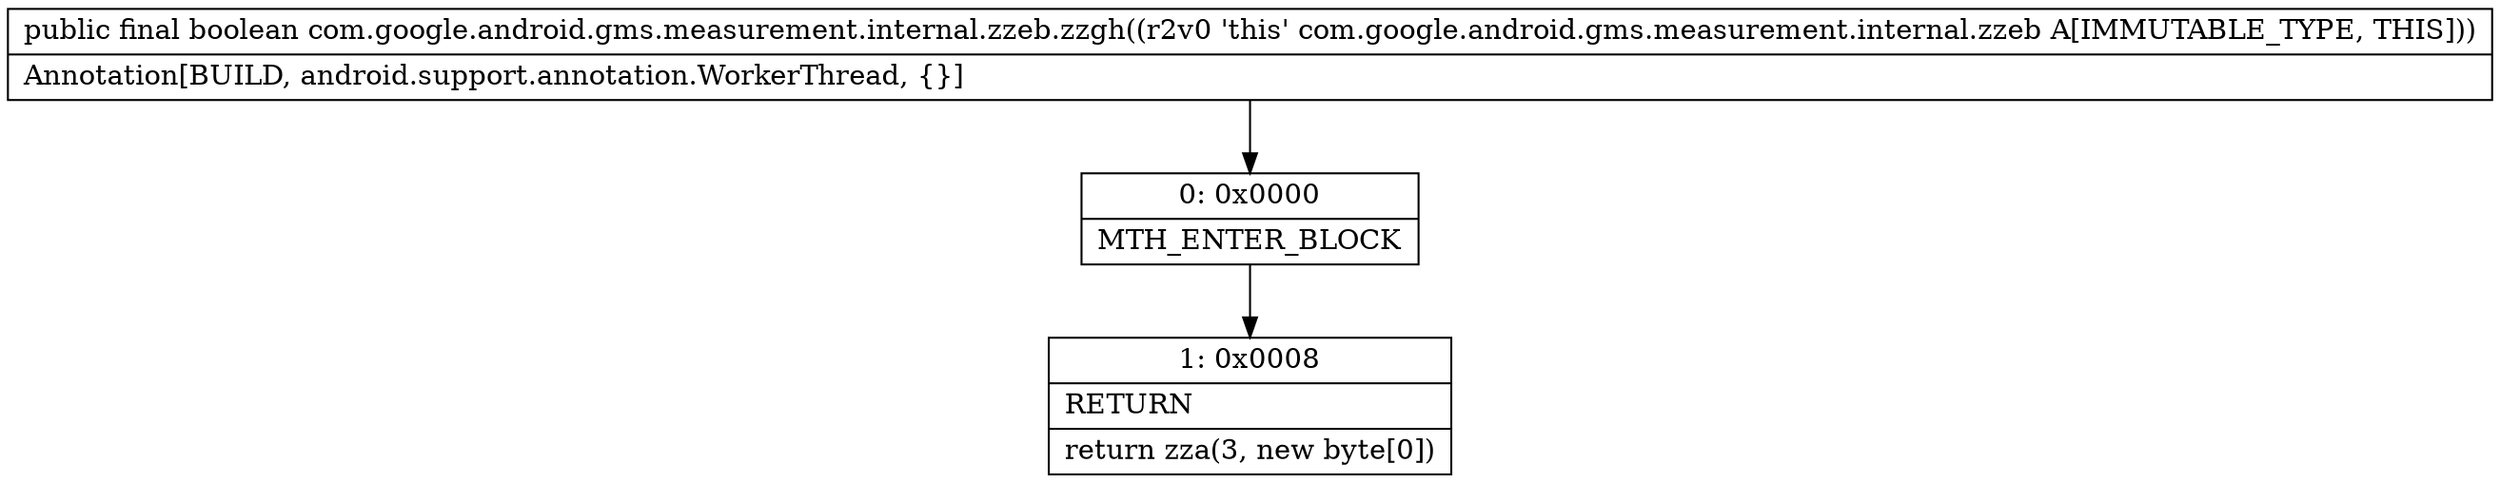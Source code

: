 digraph "CFG forcom.google.android.gms.measurement.internal.zzeb.zzgh()Z" {
Node_0 [shape=record,label="{0\:\ 0x0000|MTH_ENTER_BLOCK\l}"];
Node_1 [shape=record,label="{1\:\ 0x0008|RETURN\l|return zza(3, new byte[0])\l}"];
MethodNode[shape=record,label="{public final boolean com.google.android.gms.measurement.internal.zzeb.zzgh((r2v0 'this' com.google.android.gms.measurement.internal.zzeb A[IMMUTABLE_TYPE, THIS]))  | Annotation[BUILD, android.support.annotation.WorkerThread, \{\}]\l}"];
MethodNode -> Node_0;
Node_0 -> Node_1;
}

